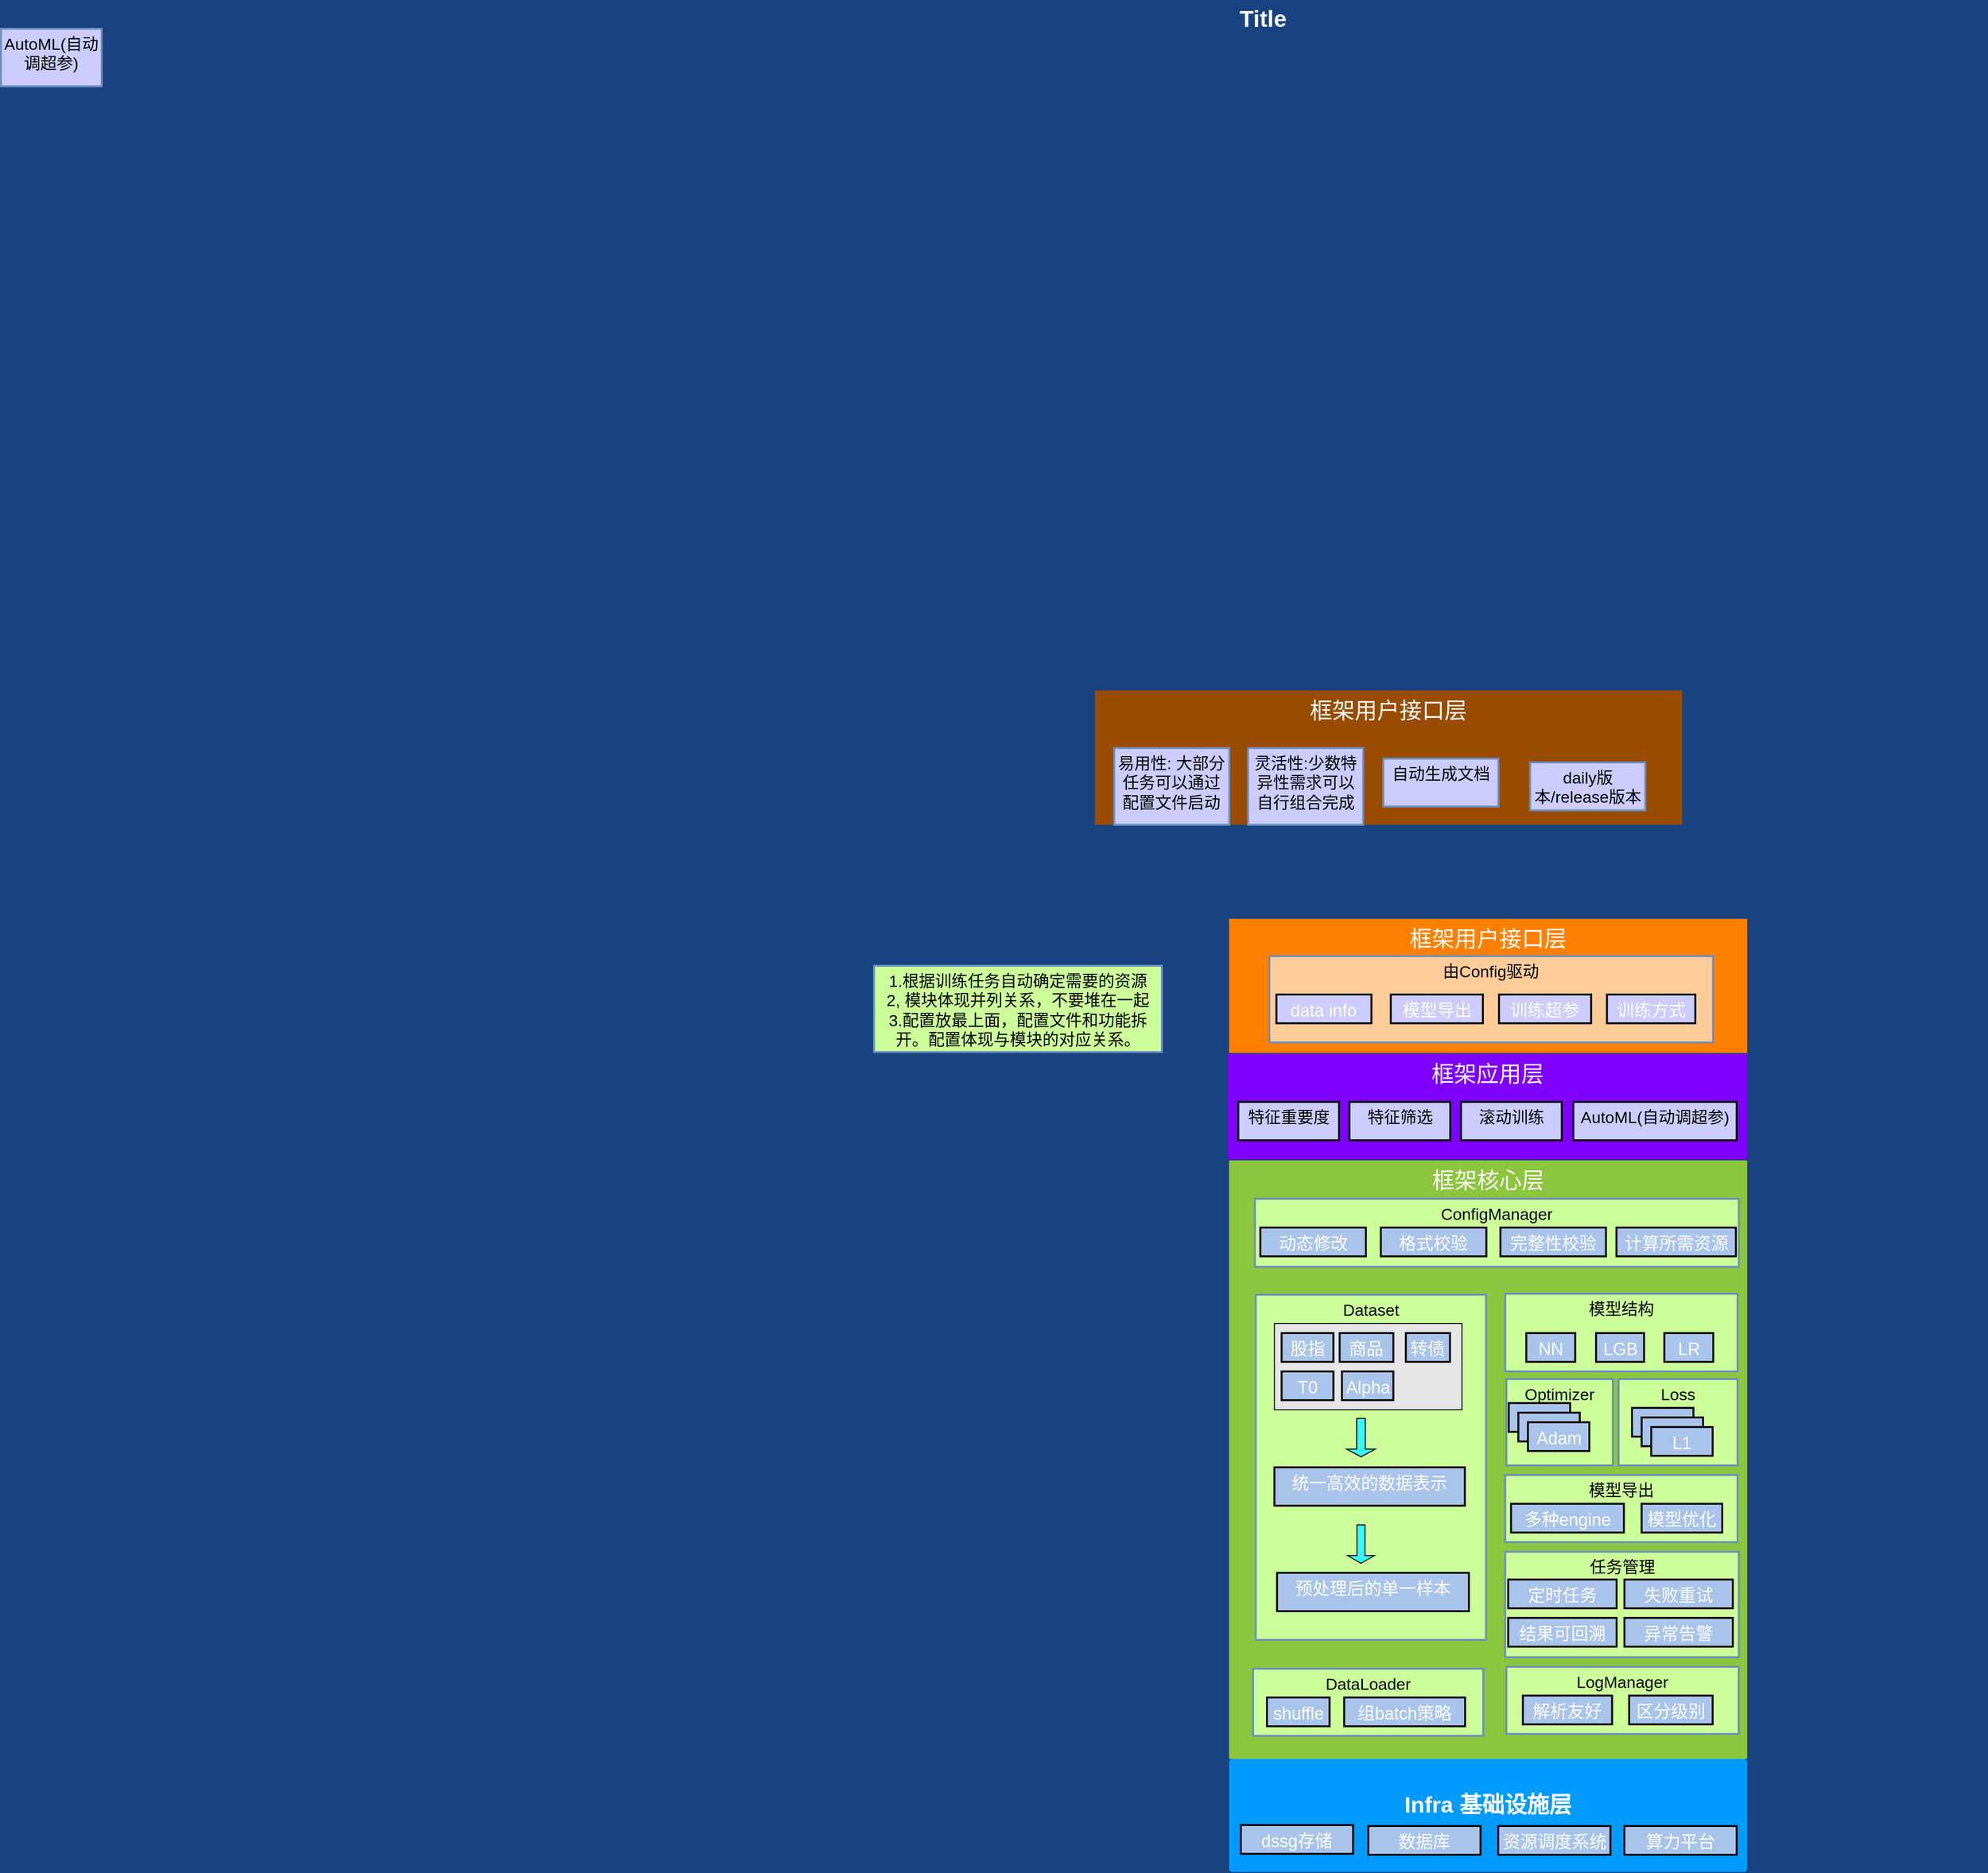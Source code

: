 <mxfile version="20.5.1" type="github">
  <diagram name="Page-1" id="7a6c530e-6e37-e111-ec74-82921da8cc10">
    <mxGraphModel dx="4135.5" dy="1231" grid="1" gridSize="10" guides="1" tooltips="1" connect="1" arrows="1" fold="1" page="1" pageScale="1.5" pageWidth="1169" pageHeight="826" background="#184380" math="0" shadow="0">
      <root>
        <mxCell id="0" style=";html=1;" />
        <mxCell id="1" style=";html=1;" parent="0" />
        <mxCell id="kwQJGnW7rMRghw4AtgN5-2" value="&lt;h3&gt;Infra 基础设施层&lt;/h3&gt;" style="whiteSpace=wrap;html=1;rounded=1;shadow=0;strokeColor=none;strokeWidth=2;fillColor=#009BFF;fontSize=20;fontColor=#FFFFFF;align=center;arcSize=3;verticalAlign=top;spacingTop=4;" parent="1" vertex="1">
          <mxGeometry x="840" y="1874" width="540" height="118" as="geometry" />
        </mxCell>
        <mxCell id="23046e2b9bb16c14-84" value="&lt;font style=&quot;font-size: 18px;&quot;&gt;dssg存储&lt;/font&gt;" style="rounded=0;whiteSpace=wrap;html=1;shadow=0;strokeWidth=2;fillColor=#A9C4EB;fontSize=12;fontColor=#FFFFFF;align=center;strokeColor=default;arcSize=6;verticalAlign=top;" parent="1" vertex="1">
          <mxGeometry x="852.27" y="1943" width="117" height="30" as="geometry" />
        </mxCell>
        <mxCell id="23046e2b9bb16c14-113" value="Title" style="text;strokeColor=none;fillColor=none;html=1;fontSize=24;fontStyle=1;verticalAlign=middle;align=center;rounded=0;shadow=0;fontColor=#FFFFFF;" parent="1" vertex="1">
          <mxGeometry x="120" y="40" width="1510" height="40" as="geometry" />
        </mxCell>
        <mxCell id="kwQJGnW7rMRghw4AtgN5-5" value="&lt;span style=&quot;font-size: 18px;&quot;&gt;算力平台&lt;/span&gt;" style="rounded=0;whiteSpace=wrap;html=1;shadow=0;strokeWidth=2;fillColor=#A9C4EB;fontSize=12;fontColor=#FFFFFF;align=center;strokeColor=default;arcSize=6;verticalAlign=top;" parent="1" vertex="1">
          <mxGeometry x="1252.02" y="1944" width="117" height="30" as="geometry" />
        </mxCell>
        <mxCell id="kwQJGnW7rMRghw4AtgN5-6" value="&lt;font style=&quot;font-size: 23.4px;&quot;&gt;框架核心层&lt;/font&gt;" style="rounded=0;whiteSpace=wrap;html=1;shadow=0;strokeWidth=2;fillColor=#8BC63E;fontSize=12;fontColor=#FFFFFF;align=center;strokeColor=none;arcSize=6;verticalAlign=top;" parent="1" vertex="1">
          <mxGeometry x="840.0" y="1250" width="540" height="624" as="geometry" />
        </mxCell>
        <mxCell id="kwQJGnW7rMRghw4AtgN5-15" value="&lt;span style=&quot;font-size: 17px;&quot;&gt;Dataset&lt;/span&gt;" style="rounded=0;whiteSpace=wrap;html=1;shadow=0;strokeWidth=2;fillColor=#CCFF99;fontSize=12;align=center;strokeColor=#6c8ebf;arcSize=6;verticalAlign=top;" parent="1" vertex="1">
          <mxGeometry x="867.81" y="1390" width="240" height="360" as="geometry" />
        </mxCell>
        <mxCell id="kwQJGnW7rMRghw4AtgN5-16" value="&lt;span style=&quot;font-size: 17px;&quot;&gt;DataLoader&lt;/span&gt;" style="rounded=0;whiteSpace=wrap;html=1;shadow=0;strokeWidth=2;fillColor=#CCFF99;fontSize=12;align=center;strokeColor=#6c8ebf;arcSize=6;verticalAlign=top;" parent="1" vertex="1">
          <mxGeometry x="865" y="1780" width="240" height="70" as="geometry" />
        </mxCell>
        <mxCell id="kwQJGnW7rMRghw4AtgN5-17" value="&lt;span style=&quot;font-size: 18px;&quot;&gt;统一高效的数据表示&lt;/span&gt;" style="rounded=0;whiteSpace=wrap;html=1;shadow=0;strokeWidth=2;fillColor=#A9C4EB;fontSize=12;fontColor=#FFFFFF;align=center;strokeColor=default;arcSize=6;verticalAlign=top;" parent="1" vertex="1">
          <mxGeometry x="887.25" y="1570" width="198.5" height="40" as="geometry" />
        </mxCell>
        <mxCell id="kwQJGnW7rMRghw4AtgN5-26" value="" style="verticalLabelPosition=bottom;verticalAlign=top;html=1;shape=mxgraph.basic.rect;fillColor2=none;strokeWidth=1;size=20;indent=5;fontSize=17;fillColor=#E6E6E6;" parent="1" vertex="1">
          <mxGeometry x="887.25" y="1420" width="195.5" height="90" as="geometry" />
        </mxCell>
        <mxCell id="kwQJGnW7rMRghw4AtgN5-18" value="&lt;span style=&quot;font-size: 18px;&quot;&gt;T0&lt;/span&gt;" style="rounded=0;whiteSpace=wrap;html=1;shadow=0;strokeWidth=2;fillColor=#A9C4EB;fontSize=12;fontColor=#FFFFFF;align=center;strokeColor=default;arcSize=6;verticalAlign=top;" parent="1" vertex="1">
          <mxGeometry x="894.75" y="1470" width="54" height="30" as="geometry" />
        </mxCell>
        <mxCell id="kwQJGnW7rMRghw4AtgN5-19" value="&lt;span style=&quot;font-size: 18px;&quot;&gt;股指&lt;/span&gt;" style="rounded=0;whiteSpace=wrap;html=1;shadow=0;strokeWidth=2;fillColor=#A9C4EB;fontSize=12;fontColor=#FFFFFF;align=center;strokeColor=default;arcSize=6;verticalAlign=top;gradientColor=none;" parent="1" vertex="1">
          <mxGeometry x="894.75" y="1430" width="54" height="30" as="geometry" />
        </mxCell>
        <mxCell id="kwQJGnW7rMRghw4AtgN5-20" value="&lt;span style=&quot;font-size: 18px;&quot;&gt;商品&lt;/span&gt;" style="rounded=0;whiteSpace=wrap;html=1;shadow=0;strokeWidth=2;fillColor=#A9C4EB;fontSize=12;fontColor=#FFFFFF;align=center;strokeColor=default;arcSize=6;verticalAlign=top;" parent="1" vertex="1">
          <mxGeometry x="955.25" y="1430" width="56" height="30" as="geometry" />
        </mxCell>
        <mxCell id="kwQJGnW7rMRghw4AtgN5-21" value="&lt;span style=&quot;font-size: 18px;&quot;&gt;Alpha&lt;/span&gt;" style="rounded=0;whiteSpace=wrap;html=1;shadow=0;strokeWidth=2;fillColor=#A9C4EB;fontSize=12;fontColor=#FFFFFF;align=center;strokeColor=default;arcSize=6;verticalAlign=top;" parent="1" vertex="1">
          <mxGeometry x="957.63" y="1470" width="53.62" height="30" as="geometry" />
        </mxCell>
        <mxCell id="kwQJGnW7rMRghw4AtgN5-25" value="&lt;span style=&quot;font-size: 18px;&quot;&gt;转债&lt;/span&gt;" style="rounded=0;whiteSpace=wrap;html=1;shadow=0;strokeWidth=2;fillColor=#A9C4EB;fontSize=12;fontColor=#FFFFFF;align=center;strokeColor=default;arcSize=6;verticalAlign=top;" parent="1" vertex="1">
          <mxGeometry x="1024.25" y="1430" width="46" height="30" as="geometry" />
        </mxCell>
        <mxCell id="kwQJGnW7rMRghw4AtgN5-30" value="" style="shape=singleArrow;direction=south;whiteSpace=wrap;html=1;fontSize=17;fillColor=#33FFFF;" parent="1" vertex="1">
          <mxGeometry x="962.5" y="1519" width="30" height="40" as="geometry" />
        </mxCell>
        <mxCell id="kwQJGnW7rMRghw4AtgN5-31" value="&lt;font style=&quot;font-size: 18px;&quot;&gt;预处理后的单一样本&lt;/font&gt;" style="rounded=0;whiteSpace=wrap;html=1;shadow=0;strokeWidth=2;fillColor=#A9C4EB;fontSize=12;fontColor=#FFFFFF;align=center;strokeColor=default;arcSize=6;verticalAlign=top;" parent="1" vertex="1">
          <mxGeometry x="890" y="1680" width="200" height="40" as="geometry" />
        </mxCell>
        <mxCell id="kwQJGnW7rMRghw4AtgN5-33" value="" style="shape=singleArrow;direction=south;whiteSpace=wrap;html=1;fontSize=17;fillColor=#33FFFF;" parent="1" vertex="1">
          <mxGeometry x="963.5" y="1630" width="28" height="40" as="geometry" />
        </mxCell>
        <mxCell id="kwQJGnW7rMRghw4AtgN5-35" value="&lt;span style=&quot;font-size: 18px;&quot;&gt;shuffle&lt;/span&gt;" style="rounded=0;whiteSpace=wrap;html=1;shadow=0;strokeWidth=2;fillColor=#A9C4EB;fontSize=12;fontColor=#FFFFFF;align=center;strokeColor=default;arcSize=6;verticalAlign=top;" parent="1" vertex="1">
          <mxGeometry x="879.5" y="1810" width="65.25" height="30" as="geometry" />
        </mxCell>
        <mxCell id="kwQJGnW7rMRghw4AtgN5-36" value="&lt;span style=&quot;font-size: 18px;&quot;&gt;组batch策略&lt;/span&gt;" style="rounded=0;whiteSpace=wrap;html=1;shadow=0;strokeWidth=2;fillColor=#A9C4EB;fontSize=12;fontColor=#FFFFFF;align=center;strokeColor=default;arcSize=6;verticalAlign=top;" parent="1" vertex="1">
          <mxGeometry x="960" y="1810" width="126" height="30" as="geometry" />
        </mxCell>
        <mxCell id="kwQJGnW7rMRghw4AtgN5-43" value="&lt;font style=&quot;font-size: 23.4px;&quot;&gt;框架应用层&lt;/font&gt;" style="rounded=0;whiteSpace=wrap;html=1;shadow=0;strokeWidth=2;fillColor=#7F00FF;fontSize=12;fontColor=#FFFFFF;align=center;strokeColor=none;arcSize=6;verticalAlign=top;" parent="1" vertex="1">
          <mxGeometry x="838.59" y="1139" width="541.41" height="110" as="geometry" />
        </mxCell>
        <mxCell id="kwQJGnW7rMRghw4AtgN5-48" value="&lt;span style=&quot;font-size: 17px;&quot;&gt;滚动训练&lt;/span&gt;" style="rounded=0;whiteSpace=wrap;html=1;shadow=0;strokeWidth=2;fillColor=#CCCCFF;fontSize=12;align=center;strokeColor=#000000;arcSize=6;verticalAlign=top;" parent="1" vertex="1">
          <mxGeometry x="1081.75" y="1189" width="105" height="40" as="geometry" />
        </mxCell>
        <mxCell id="YVUOExllKkYq9agr7nlW-2" value="&lt;span style=&quot;font-size: 17px;&quot;&gt;ConfigManager&lt;/span&gt;" style="rounded=0;whiteSpace=wrap;html=1;shadow=0;strokeWidth=2;fillColor=#CCFF99;fontSize=12;align=center;strokeColor=#6c8ebf;arcSize=6;verticalAlign=top;" parent="1" vertex="1">
          <mxGeometry x="866.91" y="1290" width="504.4" height="71" as="geometry" />
        </mxCell>
        <mxCell id="YVUOExllKkYq9agr7nlW-3" value="&lt;span style=&quot;font-size: 18px;&quot;&gt;格式校验&lt;/span&gt;" style="rounded=0;whiteSpace=wrap;html=1;shadow=0;strokeWidth=2;fillColor=#A9C4EB;fontSize=12;fontColor=#FFFFFF;align=center;strokeColor=default;arcSize=6;verticalAlign=top;" parent="1" vertex="1">
          <mxGeometry x="998.17" y="1320" width="110" height="30" as="geometry" />
        </mxCell>
        <mxCell id="YVUOExllKkYq9agr7nlW-4" value="&lt;span style=&quot;font-size: 18px;&quot;&gt;动态修改&lt;/span&gt;" style="rounded=0;whiteSpace=wrap;html=1;shadow=0;strokeWidth=2;fillColor=#A9C4EB;fontSize=12;fontColor=#FFFFFF;align=center;strokeColor=default;arcSize=6;verticalAlign=top;" parent="1" vertex="1">
          <mxGeometry x="872.6" y="1320" width="110" height="30" as="geometry" />
        </mxCell>
        <mxCell id="YVUOExllKkYq9agr7nlW-9" value="&lt;span style=&quot;font-size: 18px;&quot;&gt;完整性校验&lt;/span&gt;" style="rounded=0;whiteSpace=wrap;html=1;shadow=0;strokeWidth=2;fillColor=#A9C4EB;fontSize=12;fontColor=#FFFFFF;align=center;strokeColor=default;arcSize=6;verticalAlign=top;" parent="1" vertex="1">
          <mxGeometry x="1122.81" y="1320" width="110" height="30" as="geometry" />
        </mxCell>
        <mxCell id="YVUOExllKkYq9agr7nlW-15" value="&lt;span style=&quot;font-size: 18px;&quot;&gt;计算所需资源&lt;/span&gt;" style="rounded=0;whiteSpace=wrap;html=1;shadow=0;strokeWidth=2;fillColor=#A9C4EB;fontSize=12;fontColor=#FFFFFF;align=center;strokeColor=default;arcSize=6;verticalAlign=top;" parent="1" vertex="1">
          <mxGeometry x="1243.75" y="1320" width="124.5" height="30" as="geometry" />
        </mxCell>
        <mxCell id="YVUOExllKkYq9agr7nlW-24" value="&lt;span style=&quot;font-size: 17px;&quot;&gt;AutoML(自动调超参)&lt;/span&gt;" style="rounded=0;whiteSpace=wrap;html=1;shadow=0;strokeWidth=2;fillColor=#CCCCFF;fontSize=12;align=center;strokeColor=#000000;arcSize=6;verticalAlign=top;" parent="1" vertex="1">
          <mxGeometry x="1198.78" y="1189" width="170.25" height="40" as="geometry" />
        </mxCell>
        <mxCell id="YVUOExllKkYq9agr7nlW-29" value="&lt;span style=&quot;font-size: 17px;&quot;&gt;模型结构&lt;/span&gt;" style="rounded=0;whiteSpace=wrap;html=1;shadow=0;strokeWidth=2;fillColor=#CCFF99;fontSize=12;align=center;strokeColor=#6c8ebf;arcSize=6;verticalAlign=top;" parent="1" vertex="1">
          <mxGeometry x="1127.81" y="1389" width="242.19" height="81" as="geometry" />
        </mxCell>
        <mxCell id="YVUOExllKkYq9agr7nlW-30" value="&lt;span style=&quot;font-size: 18px;&quot;&gt;NN&lt;/span&gt;" style="rounded=0;whiteSpace=wrap;html=1;shadow=0;strokeWidth=2;fillColor=#A9C4EB;fontSize=12;fontColor=#FFFFFF;align=center;strokeColor=default;arcSize=6;verticalAlign=top;" parent="1" vertex="1">
          <mxGeometry x="1149.78" y="1430" width="51" height="30" as="geometry" />
        </mxCell>
        <mxCell id="YVUOExllKkYq9agr7nlW-31" value="&lt;span style=&quot;font-size: 18px;&quot;&gt;LGB&lt;/span&gt;" style="rounded=0;whiteSpace=wrap;html=1;shadow=0;strokeWidth=2;fillColor=#A9C4EB;fontSize=12;fontColor=#FFFFFF;align=center;strokeColor=default;arcSize=6;verticalAlign=top;" parent="1" vertex="1">
          <mxGeometry x="1222.52" y="1430" width="50" height="30" as="geometry" />
        </mxCell>
        <mxCell id="YVUOExllKkYq9agr7nlW-32" value="&lt;span style=&quot;font-size: 17px;&quot;&gt;Loss&lt;/span&gt;" style="rounded=0;whiteSpace=wrap;html=1;shadow=0;strokeWidth=2;fillColor=#CCFF99;fontSize=12;align=center;strokeColor=#6c8ebf;arcSize=6;verticalAlign=top;" parent="1" vertex="1">
          <mxGeometry x="1246" y="1478" width="124" height="90" as="geometry" />
        </mxCell>
        <mxCell id="YVUOExllKkYq9agr7nlW-33" value="&lt;span style=&quot;font-size: 17px;&quot;&gt;Optimizer&lt;/span&gt;" style="rounded=0;whiteSpace=wrap;html=1;shadow=0;strokeWidth=2;fillColor=#CCFF99;fontSize=12;align=center;strokeColor=#6c8ebf;arcSize=6;verticalAlign=top;" parent="1" vertex="1">
          <mxGeometry x="1129" y="1478" width="111" height="90" as="geometry" />
        </mxCell>
        <mxCell id="YVUOExllKkYq9agr7nlW-34" value="&lt;span style=&quot;font-size: 18px;&quot;&gt;L1&lt;/span&gt;" style="rounded=0;whiteSpace=wrap;html=1;shadow=0;strokeWidth=2;fillColor=#A9C4EB;fontSize=12;fontColor=#FFFFFF;align=center;strokeColor=default;arcSize=6;verticalAlign=top;" parent="1" vertex="1">
          <mxGeometry x="1260" y="1508" width="64" height="30" as="geometry" />
        </mxCell>
        <mxCell id="YVUOExllKkYq9agr7nlW-35" value="&lt;span style=&quot;font-size: 18px;&quot;&gt;L1&lt;/span&gt;" style="rounded=0;whiteSpace=wrap;html=1;shadow=0;strokeWidth=2;fillColor=#A9C4EB;fontSize=12;fontColor=#FFFFFF;align=center;strokeColor=default;arcSize=6;verticalAlign=top;" parent="1" vertex="1">
          <mxGeometry x="1270" y="1518" width="64" height="30" as="geometry" />
        </mxCell>
        <mxCell id="YVUOExllKkYq9agr7nlW-36" value="&lt;span style=&quot;font-size: 18px;&quot;&gt;L1&lt;/span&gt;" style="rounded=0;whiteSpace=wrap;html=1;shadow=0;strokeWidth=2;fillColor=#A9C4EB;fontSize=12;fontColor=#FFFFFF;align=center;strokeColor=default;arcSize=6;verticalAlign=top;" parent="1" vertex="1">
          <mxGeometry x="1280" y="1528" width="64" height="30" as="geometry" />
        </mxCell>
        <mxCell id="YVUOExllKkYq9agr7nlW-37" value="&lt;span style=&quot;font-size: 18px;&quot;&gt;Adam&lt;/span&gt;" style="rounded=0;whiteSpace=wrap;html=1;shadow=0;strokeWidth=2;fillColor=#A9C4EB;fontSize=12;fontColor=#FFFFFF;align=center;strokeColor=default;arcSize=6;verticalAlign=top;" parent="1" vertex="1">
          <mxGeometry x="1131.5" y="1503" width="64" height="30" as="geometry" />
        </mxCell>
        <mxCell id="YVUOExllKkYq9agr7nlW-38" value="&lt;span style=&quot;font-size: 18px;&quot;&gt;Adam&lt;/span&gt;" style="rounded=0;whiteSpace=wrap;html=1;shadow=0;strokeWidth=2;fillColor=#A9C4EB;fontSize=12;fontColor=#FFFFFF;align=center;strokeColor=default;arcSize=6;verticalAlign=top;" parent="1" vertex="1">
          <mxGeometry x="1141.5" y="1513" width="64" height="30" as="geometry" />
        </mxCell>
        <mxCell id="YVUOExllKkYq9agr7nlW-39" value="&lt;span style=&quot;font-size: 18px;&quot;&gt;Adam&lt;/span&gt;" style="rounded=0;whiteSpace=wrap;html=1;shadow=0;strokeWidth=2;fillColor=#A9C4EB;fontSize=12;fontColor=#FFFFFF;align=center;strokeColor=default;arcSize=6;verticalAlign=top;" parent="1" vertex="1">
          <mxGeometry x="1151.5" y="1523" width="64" height="30" as="geometry" />
        </mxCell>
        <mxCell id="YVUOExllKkYq9agr7nlW-40" value="&lt;span style=&quot;font-size: 17px;&quot;&gt;模型导出&lt;/span&gt;" style="rounded=0;whiteSpace=wrap;html=1;shadow=0;strokeWidth=2;fillColor=#CCFF99;fontSize=12;align=center;strokeColor=#6c8ebf;arcSize=6;verticalAlign=top;" parent="1" vertex="1">
          <mxGeometry x="1127.81" y="1578" width="242.19" height="70" as="geometry" />
        </mxCell>
        <mxCell id="YVUOExllKkYq9agr7nlW-41" value="&lt;span style=&quot;font-size: 18px;&quot;&gt;多种engine&lt;/span&gt;" style="rounded=0;whiteSpace=wrap;html=1;shadow=0;strokeWidth=2;fillColor=#A9C4EB;fontSize=12;fontColor=#FFFFFF;align=center;strokeColor=default;arcSize=6;verticalAlign=top;" parent="1" vertex="1">
          <mxGeometry x="1133.9" y="1608" width="117.65" height="30" as="geometry" />
        </mxCell>
        <mxCell id="YVUOExllKkYq9agr7nlW-42" value="&lt;span style=&quot;font-size: 18px;&quot;&gt;模型优化&lt;/span&gt;" style="rounded=0;whiteSpace=wrap;html=1;shadow=0;strokeWidth=2;fillColor=#A9C4EB;fontSize=12;fontColor=#FFFFFF;align=center;strokeColor=default;arcSize=6;verticalAlign=top;" parent="1" vertex="1">
          <mxGeometry x="1270" y="1608" width="84" height="30" as="geometry" />
        </mxCell>
        <mxCell id="YVUOExllKkYq9agr7nlW-43" value="&lt;span style=&quot;font-size: 17px;&quot;&gt;任务管理&lt;/span&gt;" style="rounded=0;whiteSpace=wrap;html=1;shadow=0;strokeWidth=2;fillColor=#CCFF99;fontSize=12;align=center;strokeColor=#6c8ebf;arcSize=6;verticalAlign=top;" parent="1" vertex="1">
          <mxGeometry x="1127.81" y="1658" width="243.5" height="110" as="geometry" />
        </mxCell>
        <mxCell id="YVUOExllKkYq9agr7nlW-44" value="&lt;span style=&quot;font-size: 18px;&quot;&gt;结果可回溯&lt;/span&gt;" style="rounded=0;whiteSpace=wrap;html=1;shadow=0;strokeWidth=2;fillColor=#A9C4EB;fontSize=12;fontColor=#FFFFFF;align=center;strokeColor=default;arcSize=6;verticalAlign=top;" parent="1" vertex="1">
          <mxGeometry x="1130.91" y="1727" width="113" height="30" as="geometry" />
        </mxCell>
        <mxCell id="YVUOExllKkYq9agr7nlW-45" value="&lt;span style=&quot;font-size: 17px;&quot;&gt;LogManager&lt;/span&gt;" style="rounded=0;whiteSpace=wrap;html=1;shadow=0;strokeWidth=2;fillColor=#CCFF99;fontSize=12;align=center;strokeColor=#6c8ebf;arcSize=6;verticalAlign=top;" parent="1" vertex="1">
          <mxGeometry x="1129" y="1778" width="242.19" height="70" as="geometry" />
        </mxCell>
        <mxCell id="YVUOExllKkYq9agr7nlW-46" value="&lt;span style=&quot;font-size: 18px;&quot;&gt;定时任务&lt;/span&gt;" style="rounded=0;whiteSpace=wrap;html=1;shadow=0;strokeWidth=2;fillColor=#A9C4EB;fontSize=12;fontColor=#FFFFFF;align=center;strokeColor=default;arcSize=6;verticalAlign=top;" parent="1" vertex="1">
          <mxGeometry x="1130.91" y="1687" width="113" height="30" as="geometry" />
        </mxCell>
        <mxCell id="YVUOExllKkYq9agr7nlW-47" value="&lt;span style=&quot;font-size: 18px;&quot;&gt;失败重试&lt;/span&gt;" style="rounded=0;whiteSpace=wrap;html=1;shadow=0;strokeWidth=2;fillColor=#A9C4EB;fontSize=12;fontColor=#FFFFFF;align=center;strokeColor=default;arcSize=6;verticalAlign=top;" parent="1" vertex="1">
          <mxGeometry x="1252.06" y="1687" width="113" height="30" as="geometry" />
        </mxCell>
        <mxCell id="YVUOExllKkYq9agr7nlW-48" value="&lt;font style=&quot;font-size: 18px;&quot;&gt;解析友好&lt;/font&gt;" style="rounded=0;whiteSpace=wrap;html=1;shadow=0;strokeWidth=2;fillColor=#A9C4EB;fontSize=12;fontColor=#FFFFFF;align=center;strokeColor=default;arcSize=6;verticalAlign=top;" parent="1" vertex="1">
          <mxGeometry x="1146.22" y="1808" width="93" height="30" as="geometry" />
        </mxCell>
        <mxCell id="YVUOExllKkYq9agr7nlW-49" value="&lt;span style=&quot;font-size: 18px;&quot;&gt;区分级别&lt;/span&gt;" style="rounded=0;whiteSpace=wrap;html=1;shadow=0;strokeWidth=2;fillColor=#A9C4EB;fontSize=12;fontColor=#FFFFFF;align=center;strokeColor=default;arcSize=6;verticalAlign=top;" parent="1" vertex="1">
          <mxGeometry x="1257.0" y="1808" width="87" height="30" as="geometry" />
        </mxCell>
        <mxCell id="YVUOExllKkYq9agr7nlW-51" value="&lt;font style=&quot;font-size: 23.4px;&quot;&gt;框架用户接口层&lt;/font&gt;" style="rounded=0;whiteSpace=wrap;html=1;shadow=0;strokeWidth=2;fillColor=#994C00;fontSize=12;fontColor=#FFFFFF;align=center;strokeColor=none;arcSize=6;verticalAlign=top;" parent="1" vertex="1">
          <mxGeometry x="700" y="760" width="612.19" height="140" as="geometry" />
        </mxCell>
        <mxCell id="YVUOExllKkYq9agr7nlW-52" value="&lt;span style=&quot;font-size: 17px;&quot;&gt;易用性: 大部分任务可以通过配置文件启动&lt;/span&gt;" style="rounded=0;whiteSpace=wrap;html=1;shadow=0;strokeWidth=2;fillColor=#CCCCFF;fontSize=12;align=center;strokeColor=#6c8ebf;arcSize=6;verticalAlign=top;" parent="1" vertex="1">
          <mxGeometry x="720.28" y="820" width="120" height="80" as="geometry" />
        </mxCell>
        <mxCell id="YVUOExllKkYq9agr7nlW-53" value="&lt;span style=&quot;font-size: 17px;&quot;&gt;灵活性:少数特异性需求可以自行组合完成&lt;/span&gt;" style="rounded=0;whiteSpace=wrap;html=1;shadow=0;strokeWidth=2;fillColor=#CCCCFF;fontSize=12;align=center;strokeColor=#6c8ebf;arcSize=6;verticalAlign=top;" parent="1" vertex="1">
          <mxGeometry x="859.78" y="820" width="120" height="80" as="geometry" />
        </mxCell>
        <mxCell id="YVUOExllKkYq9agr7nlW-54" value="&lt;span style=&quot;font-size: 17px;&quot;&gt;自动生成文档&lt;/span&gt;" style="rounded=0;whiteSpace=wrap;html=1;shadow=0;strokeWidth=2;fillColor=#CCCCFF;fontSize=12;align=center;strokeColor=#6c8ebf;arcSize=6;verticalAlign=top;" parent="1" vertex="1">
          <mxGeometry x="1000.78" y="831" width="120" height="50" as="geometry" />
        </mxCell>
        <mxCell id="YVUOExllKkYq9agr7nlW-55" value="&lt;span style=&quot;font-size: 17px;&quot;&gt;daily版本/release版本&lt;/span&gt;" style="rounded=0;whiteSpace=wrap;html=1;shadow=0;strokeWidth=2;fillColor=#CCCCFF;fontSize=12;align=center;strokeColor=#6c8ebf;arcSize=6;verticalAlign=top;" parent="1" vertex="1">
          <mxGeometry x="1153.78" y="835" width="120" height="50" as="geometry" />
        </mxCell>
        <mxCell id="YVUOExllKkYq9agr7nlW-56" value="&lt;span style=&quot;font-size: 18px;&quot;&gt;数据库&lt;/span&gt;" style="rounded=0;whiteSpace=wrap;html=1;shadow=0;strokeWidth=2;fillColor=#A9C4EB;fontSize=12;fontColor=#FFFFFF;align=center;strokeColor=default;arcSize=6;verticalAlign=top;" parent="1" vertex="1">
          <mxGeometry x="985.08" y="1944" width="117" height="30" as="geometry" />
        </mxCell>
        <mxCell id="YVUOExllKkYq9agr7nlW-57" value="&lt;span style=&quot;font-size: 18px;&quot;&gt;资源调度系统&lt;/span&gt;" style="rounded=0;whiteSpace=wrap;html=1;shadow=0;strokeWidth=2;fillColor=#A9C4EB;fontSize=12;fontColor=#FFFFFF;align=center;strokeColor=default;arcSize=6;verticalAlign=top;" parent="1" vertex="1">
          <mxGeometry x="1120.52" y="1944" width="117" height="30" as="geometry" />
        </mxCell>
        <mxCell id="YVUOExllKkYq9agr7nlW-58" value="&lt;span style=&quot;font-size: 17px;&quot;&gt;1.根据训练任务自动确定需要的资源&lt;br&gt;2, 模块体现并列关系，不要堆在一起&lt;br&gt;3.配置放最上面，配置文件和功能拆开。配置体现与模块的对应关系。&lt;br&gt;&lt;/span&gt;" style="rounded=0;whiteSpace=wrap;html=1;shadow=0;strokeWidth=2;fillColor=#CCFF99;fontSize=12;align=center;strokeColor=#6c8ebf;arcSize=6;verticalAlign=top;" parent="1" vertex="1">
          <mxGeometry x="470" y="1047" width="300" height="90" as="geometry" />
        </mxCell>
        <mxCell id="YVUOExllKkYq9agr7nlW-59" value="&lt;font style=&quot;font-size: 23.4px;&quot;&gt;框架用户接口层&lt;/font&gt;" style="rounded=0;whiteSpace=wrap;html=1;shadow=0;strokeWidth=2;fillColor=#FF8000;fontSize=12;fontColor=#FFFFFF;align=center;strokeColor=none;arcSize=6;verticalAlign=top;" parent="1" vertex="1">
          <mxGeometry x="840" y="998" width="540" height="140" as="geometry" />
        </mxCell>
        <mxCell id="YVUOExllKkYq9agr7nlW-63" value="&lt;span style=&quot;font-size: 18px;&quot;&gt;异常告警&lt;/span&gt;" style="rounded=0;whiteSpace=wrap;html=1;shadow=0;strokeWidth=2;fillColor=#A9C4EB;fontSize=12;fontColor=#FFFFFF;align=center;strokeColor=default;arcSize=6;verticalAlign=top;" parent="1" vertex="1">
          <mxGeometry x="1252.06" y="1727" width="113" height="30" as="geometry" />
        </mxCell>
        <mxCell id="YVUOExllKkYq9agr7nlW-71" value="&lt;span style=&quot;font-size: 17px;&quot;&gt;特征重要度&lt;/span&gt;" style="rounded=0;whiteSpace=wrap;html=1;shadow=0;strokeWidth=2;fillColor=#CCCCFF;fontSize=12;align=center;strokeColor=#000000;arcSize=6;verticalAlign=top;" parent="1" vertex="1">
          <mxGeometry x="849.63" y="1189" width="105" height="40" as="geometry" />
        </mxCell>
        <mxCell id="YVUOExllKkYq9agr7nlW-6" value="&lt;span style=&quot;font-size: 17px;&quot;&gt;由Config驱动&lt;/span&gt;" style="rounded=0;whiteSpace=wrap;html=1;shadow=0;strokeWidth=2;fillColor=#FFCC99;fontSize=12;align=center;strokeColor=#6c8ebf;arcSize=6;verticalAlign=top;" parent="1" vertex="1">
          <mxGeometry x="882" y="1037" width="462.4" height="90" as="geometry" />
        </mxCell>
        <mxCell id="YVUOExllKkYq9agr7nlW-8" value="&lt;span style=&quot;font-size: 18px;&quot;&gt;训练超参&lt;/span&gt;" style="rounded=0;whiteSpace=wrap;html=1;shadow=0;strokeWidth=2;fillColor=#CCCCFF;fontSize=12;fontColor=#FFFFFF;align=center;strokeColor=default;arcSize=6;verticalAlign=top;" parent="1" vertex="1">
          <mxGeometry x="1121.35" y="1077" width="96" height="30" as="geometry" />
        </mxCell>
        <mxCell id="YVUOExllKkYq9agr7nlW-10" value="&lt;span style=&quot;font-size: 18px;&quot;&gt;data info&lt;/span&gt;" style="rounded=0;whiteSpace=wrap;html=1;shadow=0;strokeWidth=2;fillColor=#CCCCFF;fontSize=12;fontColor=#FFFFFF;align=center;strokeColor=default;arcSize=6;verticalAlign=top;" parent="1" vertex="1">
          <mxGeometry x="889.35" y="1077" width="99" height="30" as="geometry" />
        </mxCell>
        <mxCell id="YVUOExllKkYq9agr7nlW-11" value="&lt;span style=&quot;font-size: 18px;&quot;&gt;训练方式&lt;/span&gt;" style="rounded=0;whiteSpace=wrap;html=1;shadow=0;strokeWidth=2;fillColor=#CCCCFF;fontSize=12;fontColor=#FFFFFF;align=center;strokeColor=default;arcSize=6;verticalAlign=top;" parent="1" vertex="1">
          <mxGeometry x="1233.85" y="1077" width="92.09" height="30" as="geometry" />
        </mxCell>
        <mxCell id="YVUOExllKkYq9agr7nlW-12" value="&lt;span style=&quot;font-size: 18px;&quot;&gt;模型导出&lt;/span&gt;" style="rounded=0;whiteSpace=wrap;html=1;shadow=0;strokeWidth=2;fillColor=#CCCCFF;fontSize=12;fontColor=#FFFFFF;align=center;strokeColor=default;arcSize=6;verticalAlign=top;" parent="1" vertex="1">
          <mxGeometry x="1008.54" y="1077" width="96" height="30" as="geometry" />
        </mxCell>
        <mxCell id="YVUOExllKkYq9agr7nlW-72" value="&lt;span style=&quot;font-size: 17px;&quot;&gt;AutoML(自动调超参)&lt;/span&gt;" style="rounded=0;whiteSpace=wrap;html=1;shadow=0;strokeWidth=2;fillColor=#CCCCFF;fontSize=12;align=center;strokeColor=#6c8ebf;arcSize=6;verticalAlign=top;" parent="1" vertex="1">
          <mxGeometry x="-440" y="70" width="105" height="60" as="geometry" />
        </mxCell>
        <mxCell id="Xh1zW8myWpxuehAslZcb-1" value="&lt;span style=&quot;font-size: 18px;&quot;&gt;LR&lt;/span&gt;" style="rounded=0;whiteSpace=wrap;html=1;shadow=0;strokeWidth=2;fillColor=#A9C4EB;fontSize=12;fontColor=#FFFFFF;align=center;strokeColor=default;arcSize=6;verticalAlign=top;" vertex="1" parent="1">
          <mxGeometry x="1293.66" y="1430" width="51" height="30" as="geometry" />
        </mxCell>
        <mxCell id="Xh1zW8myWpxuehAslZcb-2" value="&lt;span style=&quot;font-size: 17px;&quot;&gt;特征筛选&lt;/span&gt;" style="rounded=0;whiteSpace=wrap;html=1;shadow=0;strokeWidth=2;fillColor=#CCCCFF;fontSize=12;align=center;strokeColor=#000000;arcSize=6;verticalAlign=top;" vertex="1" parent="1">
          <mxGeometry x="965.5" y="1189" width="105" height="40" as="geometry" />
        </mxCell>
      </root>
    </mxGraphModel>
  </diagram>
</mxfile>
